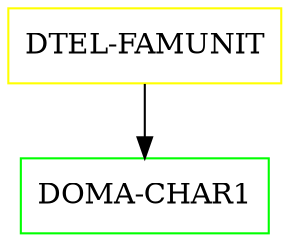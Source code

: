 digraph G {
  "DTEL-FAMUNIT" [shape=box,color=yellow];
  "DOMA-CHAR1" [shape=box,color=green,URL="./DOMA_CHAR1.html"];
  "DTEL-FAMUNIT" -> "DOMA-CHAR1";
}
